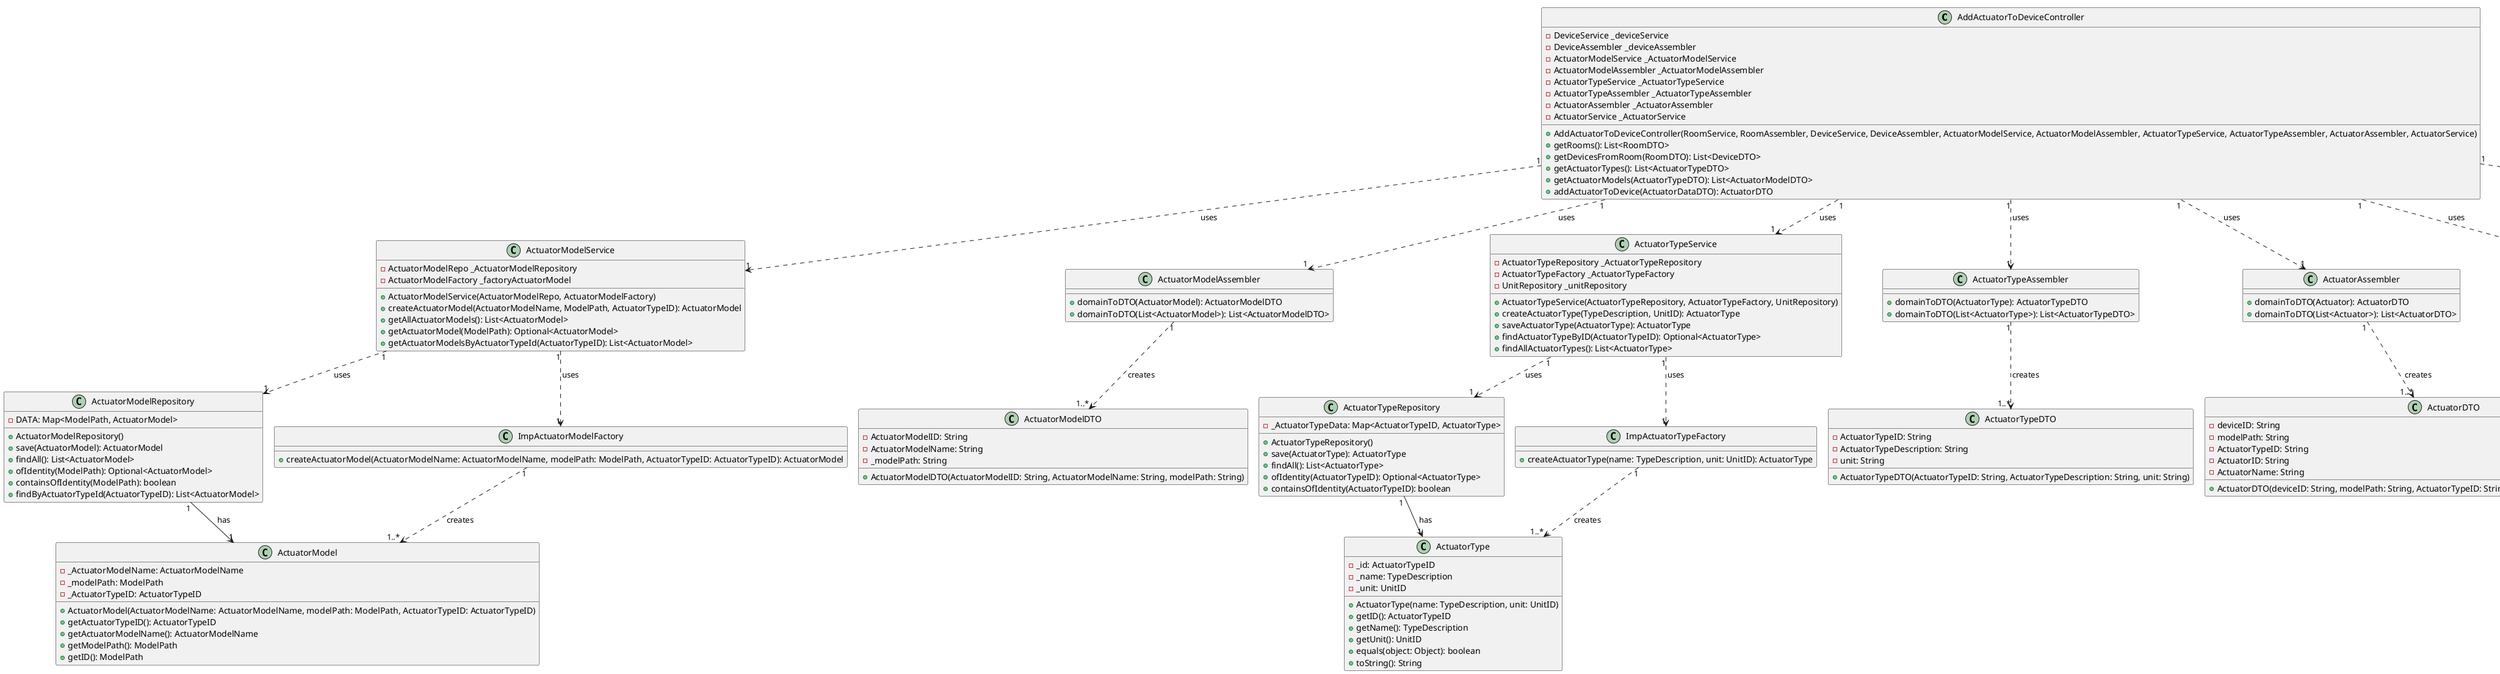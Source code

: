 @startuml
'https://plantuml.com/class-diagram

!pragma layout smetana
!pragma scale 100 width
!pragma useVerticalIfPossible

class AddActuatorToDeviceController {
  - DeviceService _deviceService
  - DeviceAssembler _deviceAssembler
  - ActuatorModelService _ActuatorModelService
  - ActuatorModelAssembler _ActuatorModelAssembler
  - ActuatorTypeService _ActuatorTypeService
  - ActuatorTypeAssembler _ActuatorTypeAssembler
  - ActuatorAssembler _ActuatorAssembler
  - ActuatorService _ActuatorService

  + AddActuatorToDeviceController(RoomService, RoomAssembler, DeviceService, DeviceAssembler, ActuatorModelService, ActuatorModelAssembler, ActuatorTypeService, ActuatorTypeAssembler, ActuatorAssembler, ActuatorService)
  + getRooms(): List<RoomDTO>
  + getDevicesFromRoom(RoomDTO): List<DeviceDTO>
  + getActuatorTypes(): List<ActuatorTypeDTO>
  + getActuatorModels(ActuatorTypeDTO): List<ActuatorModelDTO>
  + addActuatorToDevice(ActuatorDataDTO): ActuatorDTO
}

class ActuatorModelService
{
  - ActuatorModelRepo _ActuatorModelRepository
  - ActuatorModelFactory _factoryActuatorModel

  + ActuatorModelService(ActuatorModelRepo, ActuatorModelFactory)
  + createActuatorModel(ActuatorModelName, ModelPath, ActuatorTypeID): ActuatorModel
  + getAllActuatorModels(): List<ActuatorModel>
  + getActuatorModel(ModelPath): Optional<ActuatorModel>
  + getActuatorModelsByActuatorTypeId(ActuatorTypeID): List<ActuatorModel>
}

class ActuatorModelAssembler {
  + domainToDTO(ActuatorModel): ActuatorModelDTO
  + domainToDTO(List<ActuatorModel>): List<ActuatorModelDTO>
}

class ActuatorTypeService {
  - ActuatorTypeRepository _ActuatorTypeRepository
  - ActuatorTypeFactory _ActuatorTypeFactory
  - UnitRepository _unitRepository

  + ActuatorTypeService(ActuatorTypeRepository, ActuatorTypeFactory, UnitRepository)
  + createActuatorType(TypeDescription, UnitID): ActuatorType
  + saveActuatorType(ActuatorType): ActuatorType
  + findActuatorTypeByID(ActuatorTypeID): Optional<ActuatorType>
  + findAllActuatorTypes(): List<ActuatorType>
}

class ActuatorTypeAssembler {
  + domainToDTO(ActuatorType): ActuatorTypeDTO
  + domainToDTO(List<ActuatorType>): List<ActuatorTypeDTO>
}

class ActuatorAssembler {
  + domainToDTO(Actuator): ActuatorDTO
  + domainToDTO(List<Actuator>): List<ActuatorDTO>
}

class ActuatorService {
  - Repository<ActuatorID, Actuator> _ActuatorRepository
  - ActuatorFactory _ActuatorFactory
  - DeviceRepo _deviceRepository

  + ActuatorService(Repository<ActuatorID, Actuator>, ActuatorFactory, DeviceRepo)
  + addActuator(DeviceID, ModelPath, ActuatorTypeID, ActuatorName): Actuator
}

class ActuatorModelRepository {
  - DATA: Map<ModelPath, ActuatorModel>
  + ActuatorModelRepository()
  + save(ActuatorModel): ActuatorModel
  + findAll(): List<ActuatorModel>
  + ofIdentity(ModelPath): Optional<ActuatorModel>
  + containsOfIdentity(ModelPath): boolean
  + findByActuatorTypeId(ActuatorTypeID): List<ActuatorModel>
}

class ActuatorTypeRepository {
  - _ActuatorTypeData: Map<ActuatorTypeID, ActuatorType>
  + ActuatorTypeRepository()
  + save(ActuatorType): ActuatorType
  + findAll(): List<ActuatorType>
  + ofIdentity(ActuatorTypeID): Optional<ActuatorType>
  + containsOfIdentity(ActuatorTypeID): boolean
}

class ActuatorRepository {
  - _ActuatorData: Map<ActuatorID, Actuator>
  + ActuatorRepository()
  + save(Actuator): Actuator
  + findAll(): List<Actuator>
  + ofIdentity(ActuatorID): Optional<Actuator>
  + containsOfIdentity(ActuatorID): boolean
  + findByDeviceId(DeviceID): List<Actuator>
}

class ActuatorTypeDTO {
  - ActuatorTypeID: String
  - ActuatorTypeDescription: String
  - unit: String
  + ActuatorTypeDTO(ActuatorTypeID: String, ActuatorTypeDescription: String, unit: String)
}

class ActuatorModelDTO {
  - ActuatorModelID: String
  - ActuatorModelName: String
  - _modelPath: String
  + ActuatorModelDTO(ActuatorModelID: String, ActuatorModelName: String, modelPath: String)
}

class ActuatorDataDTO {
  - deviceID: String
  - ActuatorModelPath: String
  - ActuatorName: String
  - ActuatorTypeID: String
  + ActuatorDataDTO(deviceID: String, ActuatorModelPath: String, ActuatorName: String, ActuatorTypeID: String)
}

class ActuatorDTO {
  - deviceID: String
  - modelPath: String
  - ActuatorTypeID: String
  - ActuatorID: String
  - ActuatorName: String
  + ActuatorDTO(deviceID: String, modelPath: String, ActuatorTypeID: String, ActuatorID: String, ActuatorName: String)
}

class ImpActuatorModelFactory {
  + createActuatorModel(ActuatorModelName: ActuatorModelName, modelPath: ModelPath, ActuatorTypeID: ActuatorTypeID): ActuatorModel
}


class ImpActuatorTypeFactory {
  + createActuatorType(name: TypeDescription, unit: UnitID): ActuatorType
}
class ImpActuatorFactory {
        +create(parameters: Object...): Actuator
    }

class ActuatorModel {
        -_ActuatorModelName: ActuatorModelName
        -_modelPath: ModelPath
        -_ActuatorTypeID: ActuatorTypeID
        +ActuatorModel(ActuatorModelName: ActuatorModelName, modelPath: ModelPath, ActuatorTypeID: ActuatorTypeID)
        +getActuatorTypeID(): ActuatorTypeID
        +getActuatorModelName(): ActuatorModelName
        +getModelPath(): ModelPath
        +getID(): ModelPath
    }

class ActuatorType {
        -_id: ActuatorTypeID
        -_name: TypeDescription
        -_unit: UnitID
        +ActuatorType(name: TypeDescription, unit: UnitID)
        +getID(): ActuatorTypeID
        +getName(): TypeDescription
        +getUnit(): UnitID
        +equals(object: Object): boolean
        +toString(): String
    }

interface Actuator{
        +getID(): ActuatorID
        +getName(): ActuatorName
        +getModelPath(): ModelPath
        +getActuatorTypeID(): ActuatorTypeID
        +toString(): String
        +getValue(): ValueObject
        +getDeviceID(): DeviceID
    }

AddActuatorToDeviceController "1" ..> "1" ActuatorModelService : uses
AddActuatorToDeviceController "1" ..> "1" ActuatorModelAssembler : uses
AddActuatorToDeviceController "1" ..> "1" ActuatorTypeService : uses
AddActuatorToDeviceController "1" ..> "1" ActuatorTypeAssembler : uses
AddActuatorToDeviceController "1" ..> "1" ActuatorAssembler : uses
AddActuatorToDeviceController "1" ..> "1" ActuatorService : uses
AddActuatorToDeviceController "1" ..> "1" ActuatorDataDTO : uses

ActuatorModelService "1" ..> "1" ActuatorModelRepository : uses
ActuatorModelService "1" ..> "1" ImpActuatorModelFactory : uses
ActuatorService "1" ..> "1" ActuatorRepository : uses
ActuatorService "1" ..> "1" ImpActuatorFactory : uses
ActuatorTypeService "1" ..> "1" ActuatorTypeRepository : uses
ActuatorTypeService "1" ..> "1" ImpActuatorTypeFactory : uses

ActuatorModelRepository "1" --> "1" ActuatorModel : has
ActuatorTypeRepository "1" --> "1" ActuatorType : has
ActuatorRepository "1" --> "1" Actuator : has

ImpActuatorFactory "1" ..> "1..*" Actuator : creates
ImpActuatorModelFactory "1" ..> "1..*" ActuatorModel : creates
ImpActuatorTypeFactory "1" ..> "1..*" ActuatorType : creates

ActuatorAssembler "1" ..> "1..*" ActuatorDTO : creates
ActuatorModelAssembler "1" ..> "1..*" ActuatorModelDTO : creates
ActuatorTypeAssembler "1" ..> "1..*" ActuatorTypeDTO : creates
@enduml